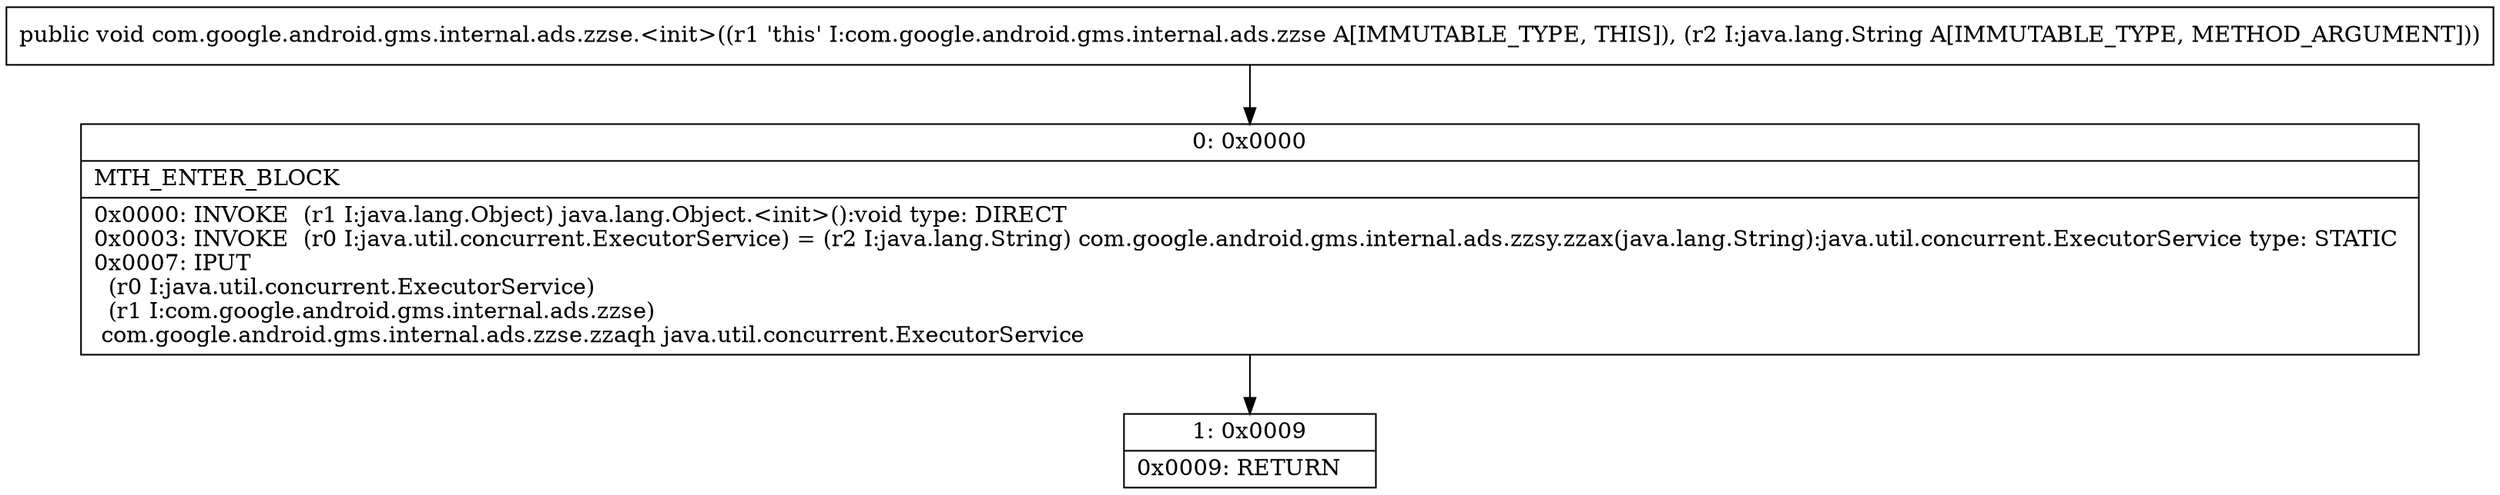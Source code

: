 digraph "CFG forcom.google.android.gms.internal.ads.zzse.\<init\>(Ljava\/lang\/String;)V" {
Node_0 [shape=record,label="{0\:\ 0x0000|MTH_ENTER_BLOCK\l|0x0000: INVOKE  (r1 I:java.lang.Object) java.lang.Object.\<init\>():void type: DIRECT \l0x0003: INVOKE  (r0 I:java.util.concurrent.ExecutorService) = (r2 I:java.lang.String) com.google.android.gms.internal.ads.zzsy.zzax(java.lang.String):java.util.concurrent.ExecutorService type: STATIC \l0x0007: IPUT  \l  (r0 I:java.util.concurrent.ExecutorService)\l  (r1 I:com.google.android.gms.internal.ads.zzse)\l com.google.android.gms.internal.ads.zzse.zzaqh java.util.concurrent.ExecutorService \l}"];
Node_1 [shape=record,label="{1\:\ 0x0009|0x0009: RETURN   \l}"];
MethodNode[shape=record,label="{public void com.google.android.gms.internal.ads.zzse.\<init\>((r1 'this' I:com.google.android.gms.internal.ads.zzse A[IMMUTABLE_TYPE, THIS]), (r2 I:java.lang.String A[IMMUTABLE_TYPE, METHOD_ARGUMENT])) }"];
MethodNode -> Node_0;
Node_0 -> Node_1;
}

